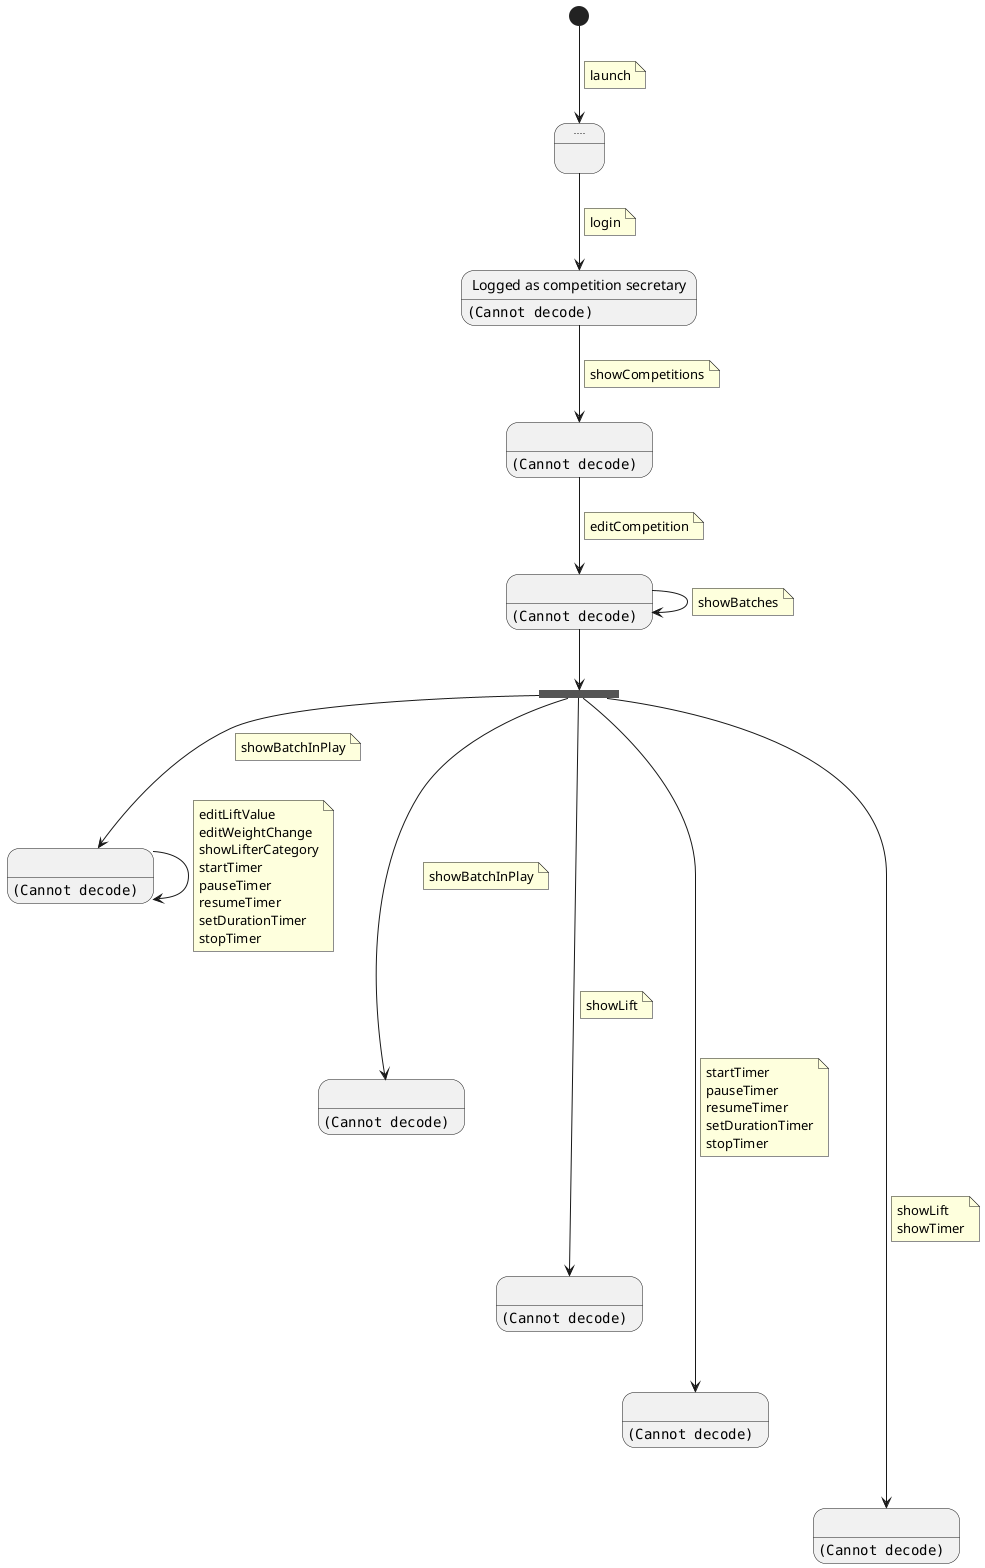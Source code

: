 @startuml

state "...." as launch
state "Logged as competition secretary" as login
login: <img:./images/5_competitionSecretaryMain.png>

[*] --> launch
note on link
  launch
end note

launch --> login
note on link
  login
end note

state " " as showCompetitions
showCompetitions: <img:./images/5_1_showCompetitionsCompetitionSecretary.png>

state " " as editCompetition
editCompetition: <img:./images/5_1_1_editBatchCompetitionSecretary.png>


login --> showCompetitions
note on link
  showCompetitions
end note


showCompetitions --> editCompetition
note on link
  editCompetition
end note

editCompetition --> editCompetition
note on link
  showBatches
end note

state " " as playBatch
playBatch:  <img:./images/5_1_1_1_competitionSecretaryPlay.png>


state secretaryCompetitionFork <<fork>>

editCompetition --> secretaryCompetitionFork

secretaryCompetitionFork --> playBatch
note on link
  showBatchInPlay
end note

playBatch --> playBatch
note on link
    editLiftValue
    editWeightChange
    showLifterCategory
    startTimer
    pauseTimer
    resumeTimer
    setDurationTimer
    stopTimer
end note

state " " as warmupArea
warmupArea: <img:./images/5_1_1_2_warmupArea.png>


secretaryCompetitionFork ---> warmupArea
note on link
  showBatchInPlay
end note

state " " as liftView
liftView: <img:./images/5_1_1_3_liftView.png>

state " " as timerKeeperView
timerKeeperView: <img:./images/5_1_1_4_timeKeeper.png>



state " " as timer
timer: <img:./images/5_1_1_5_timer.png>


secretaryCompetitionFork ----> liftView
note on link
  showLift
end note

secretaryCompetitionFork -----> timerKeeperView
note on link
    startTimer
    pauseTimer
    resumeTimer
    setDurationTimer
    stopTimer
end note

secretaryCompetitionFork ------> timer
note on link
  showLift
  showTimer
end note

@enduml